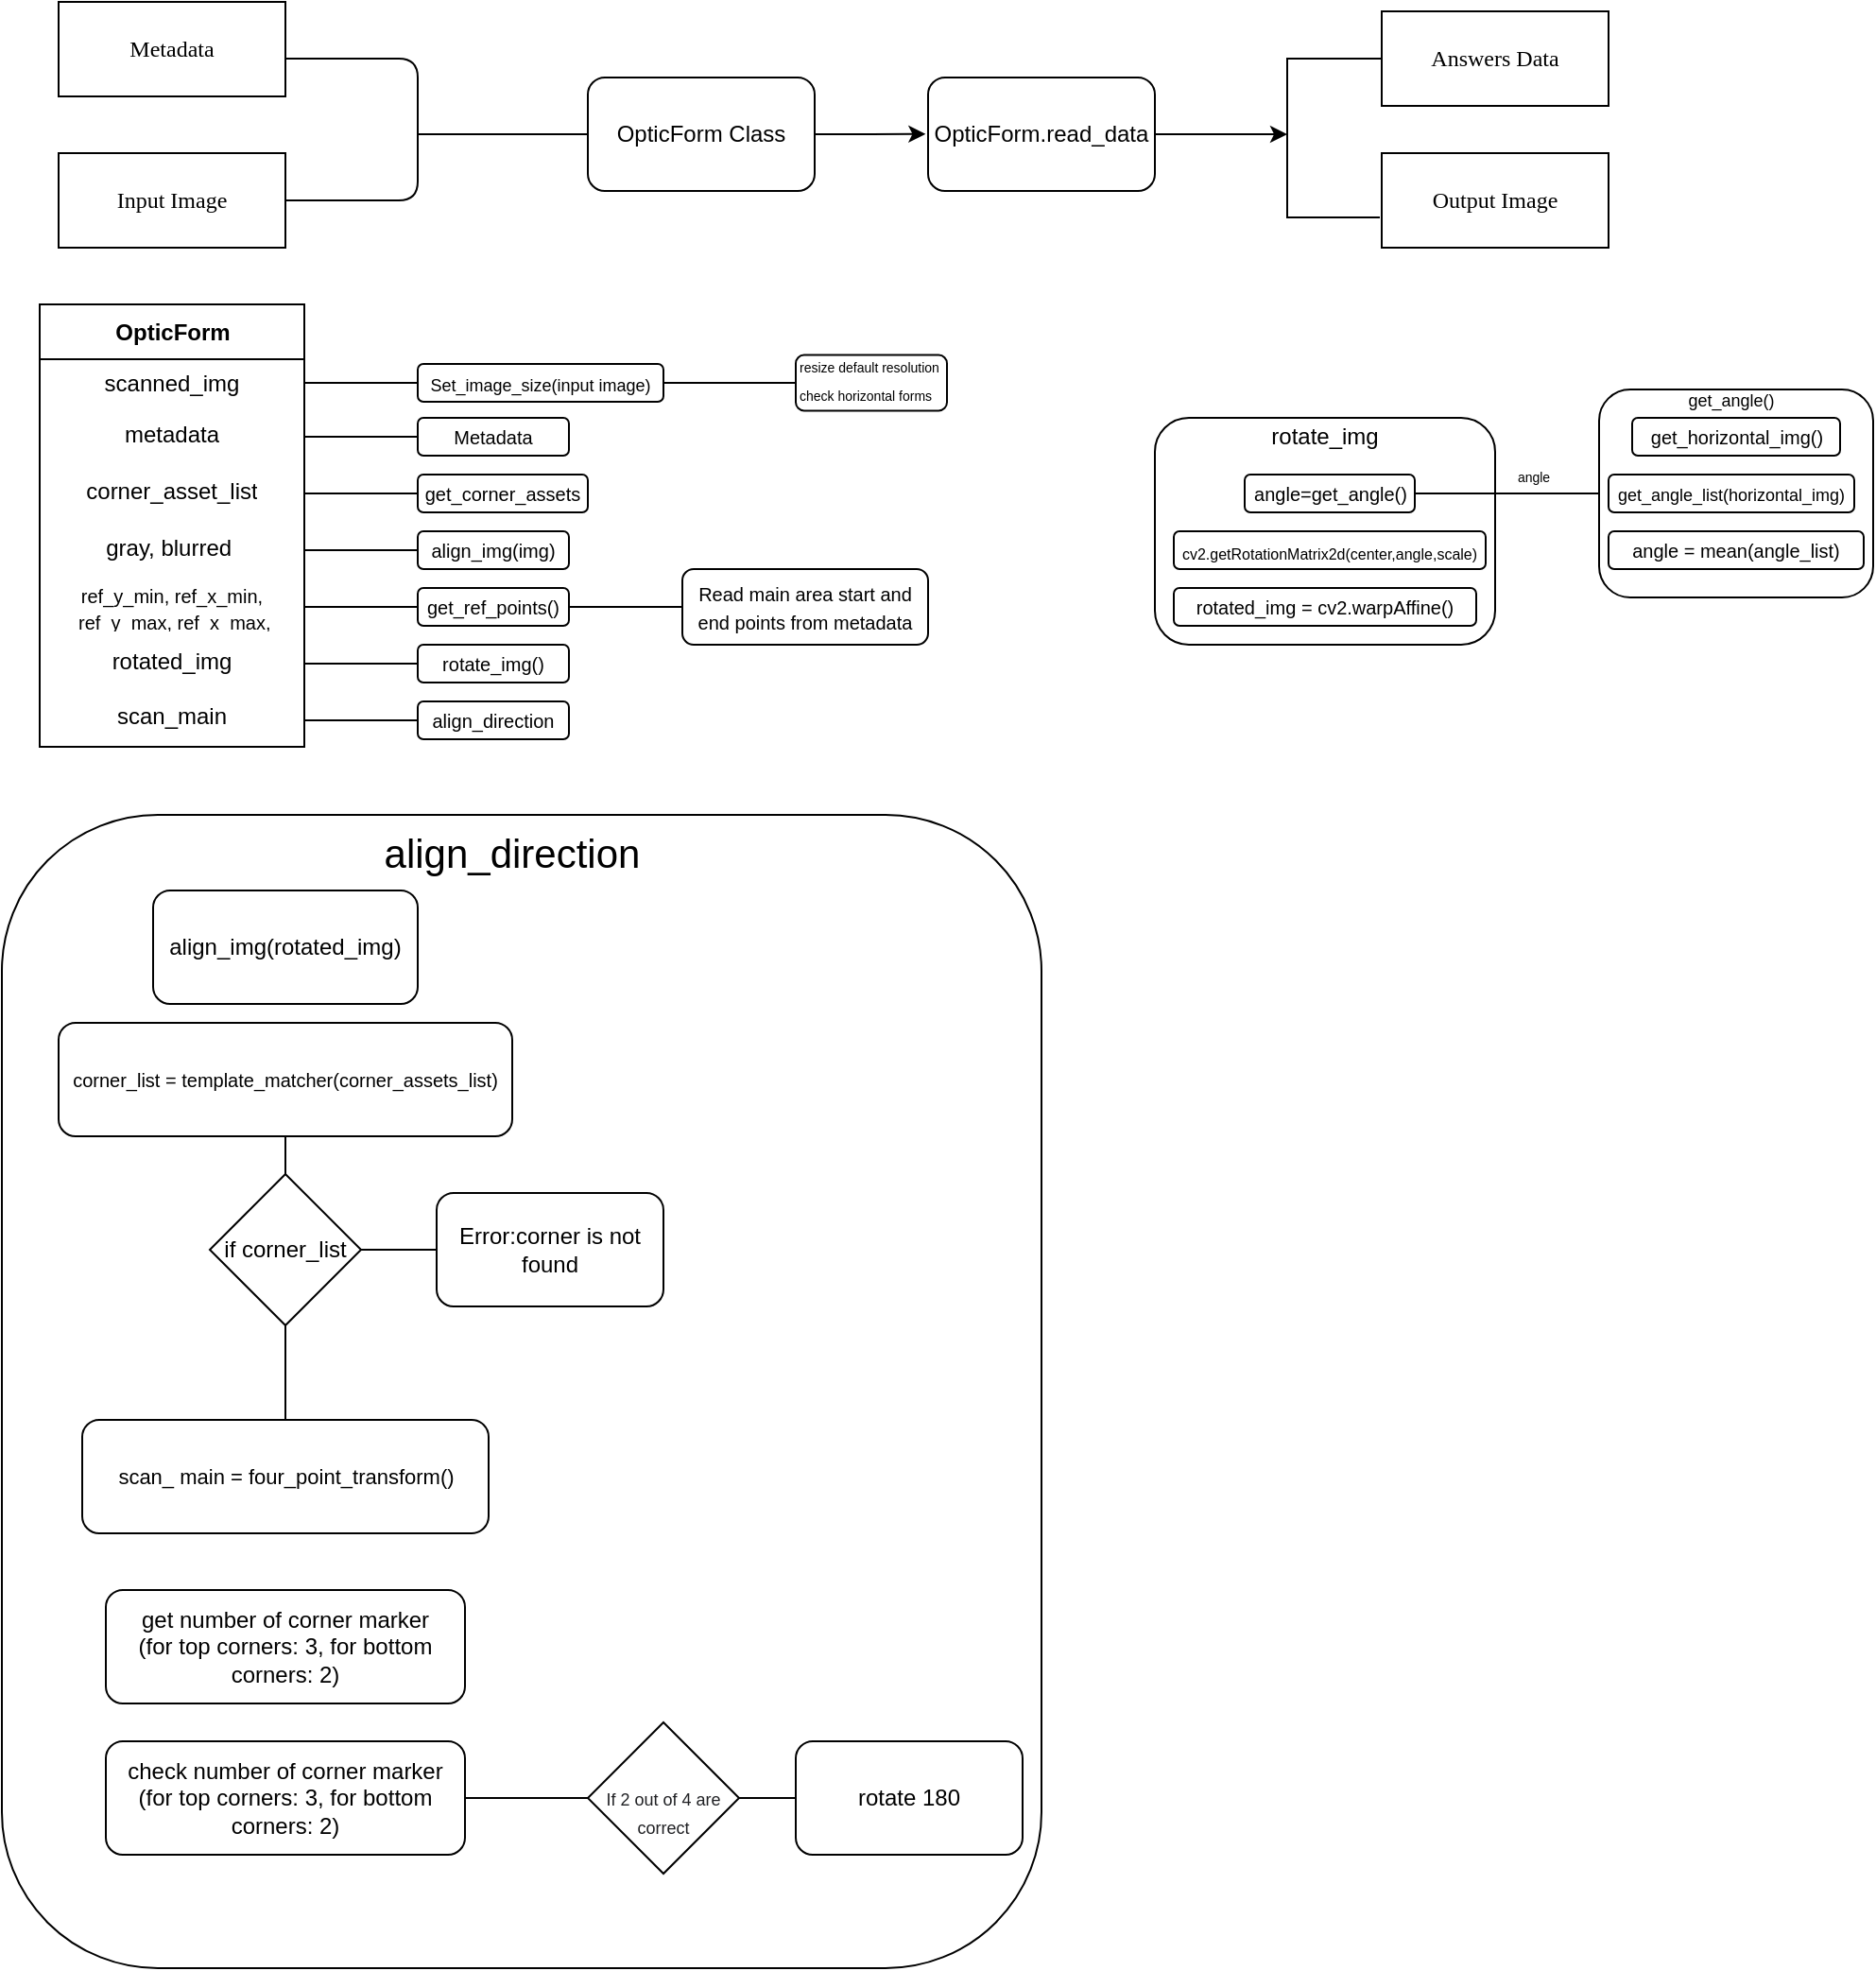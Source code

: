 <mxfile version="14.1.3" type="device"><diagram name="Page-1" id="8ce9d11a-91a2-4d17-14d8-a56ed91bf033"><mxGraphModel dx="1422" dy="1627" grid="1" gridSize="10" guides="1" tooltips="1" connect="1" arrows="1" fold="1" page="1" pageScale="1" pageWidth="1100" pageHeight="850" background="#ffffff" math="0" shadow="0"><root><mxCell id="0"/><mxCell id="1" parent="0"/><mxCell id="5DbZBJ8mzRqQ08YuD8Ly-98" value="" style="rounded=1;whiteSpace=wrap;html=1;shadow=0;" vertex="1" parent="1"><mxGeometry y="30" width="550" height="610" as="geometry"/></mxCell><mxCell id="5DbZBJ8mzRqQ08YuD8Ly-71" value="" style="rounded=1;whiteSpace=wrap;html=1;shadow=0;" vertex="1" parent="1"><mxGeometry x="610" y="-180" width="180" height="120" as="geometry"/></mxCell><mxCell id="5DbZBJ8mzRqQ08YuD8Ly-64" style="edgeStyle=orthogonalEdgeStyle;rounded=0;orthogonalLoop=1;jettySize=auto;html=1;entryX=1;entryY=0.5;entryDx=0;entryDy=0;endArrow=none;endFill=0;" edge="1" parent="1" source="5DbZBJ8mzRqQ08YuD8Ly-61" target="5DbZBJ8mzRqQ08YuD8Ly-55"><mxGeometry relative="1" as="geometry"/></mxCell><mxCell id="5DbZBJ8mzRqQ08YuD8Ly-61" value="" style="rounded=1;whiteSpace=wrap;html=1;shadow=0;" vertex="1" parent="1"><mxGeometry x="845" y="-195" width="145" height="110" as="geometry"/></mxCell><mxCell id="5DbZBJ8mzRqQ08YuD8Ly-1" value="Metadata" style="whiteSpace=wrap;html=1;rounded=0;shadow=0;comic=0;labelBackgroundColor=none;strokeWidth=1;fontFamily=Verdana;fontSize=12;align=center;" vertex="1" parent="1"><mxGeometry x="30" y="-400" width="120" height="50" as="geometry"/></mxCell><mxCell id="5DbZBJ8mzRqQ08YuD8Ly-2" value="Input Image" style="whiteSpace=wrap;html=1;rounded=0;shadow=0;comic=0;labelBackgroundColor=none;strokeWidth=1;fontFamily=Verdana;fontSize=12;align=center;" vertex="1" parent="1"><mxGeometry x="30" y="-320" width="120" height="50" as="geometry"/></mxCell><mxCell id="5DbZBJ8mzRqQ08YuD8Ly-3" value="" style="endArrow=none;html=1;exitX=1;exitY=0.5;exitDx=0;exitDy=0;" edge="1" parent="1" source="5DbZBJ8mzRqQ08YuD8Ly-2"><mxGeometry width="50" height="50" relative="1" as="geometry"><mxPoint x="500" y="30" as="sourcePoint"/><mxPoint x="150" y="-370" as="targetPoint"/><Array as="points"><mxPoint x="220" y="-295"/><mxPoint x="220" y="-335"/><mxPoint x="220" y="-370"/><mxPoint x="150" y="-370"/></Array></mxGeometry></mxCell><mxCell id="5DbZBJ8mzRqQ08YuD8Ly-8" style="edgeStyle=orthogonalEdgeStyle;rounded=0;orthogonalLoop=1;jettySize=auto;html=1;exitX=1;exitY=0.5;exitDx=0;exitDy=0;entryX=-0.011;entryY=0.498;entryDx=0;entryDy=0;entryPerimeter=0;" edge="1" parent="1" source="5DbZBJ8mzRqQ08YuD8Ly-4" target="5DbZBJ8mzRqQ08YuD8Ly-7"><mxGeometry relative="1" as="geometry"/></mxCell><mxCell id="5DbZBJ8mzRqQ08YuD8Ly-4" value="OpticForm Class" style="rounded=1;whiteSpace=wrap;html=1;" vertex="1" parent="1"><mxGeometry x="310" y="-360" width="120" height="60" as="geometry"/></mxCell><mxCell id="5DbZBJ8mzRqQ08YuD8Ly-6" value="" style="endArrow=none;html=1;entryX=0;entryY=0.5;entryDx=0;entryDy=0;" edge="1" parent="1" target="5DbZBJ8mzRqQ08YuD8Ly-4"><mxGeometry width="50" height="50" relative="1" as="geometry"><mxPoint x="220" y="-330" as="sourcePoint"/><mxPoint x="510" y="-40" as="targetPoint"/></mxGeometry></mxCell><mxCell id="5DbZBJ8mzRqQ08YuD8Ly-9" style="edgeStyle=orthogonalEdgeStyle;rounded=0;orthogonalLoop=1;jettySize=auto;html=1;" edge="1" parent="1" source="5DbZBJ8mzRqQ08YuD8Ly-7"><mxGeometry relative="1" as="geometry"><mxPoint x="680" y="-330" as="targetPoint"/></mxGeometry></mxCell><mxCell id="5DbZBJ8mzRqQ08YuD8Ly-7" value="OpticForm.read_data" style="rounded=1;whiteSpace=wrap;html=1;" vertex="1" parent="1"><mxGeometry x="490" y="-360" width="120" height="60" as="geometry"/></mxCell><mxCell id="5DbZBJ8mzRqQ08YuD8Ly-13" style="edgeStyle=orthogonalEdgeStyle;rounded=0;orthogonalLoop=1;jettySize=auto;html=1;endArrow=none;endFill=0;" edge="1" parent="1" source="5DbZBJ8mzRqQ08YuD8Ly-10"><mxGeometry relative="1" as="geometry"><mxPoint x="729" y="-286" as="targetPoint"/><Array as="points"><mxPoint x="680" y="-370"/><mxPoint x="680" y="-286"/></Array></mxGeometry></mxCell><mxCell id="5DbZBJ8mzRqQ08YuD8Ly-10" value="Answers Data" style="whiteSpace=wrap;html=1;rounded=0;shadow=0;comic=0;labelBackgroundColor=none;strokeWidth=1;fontFamily=Verdana;fontSize=12;align=center;direction=west;" vertex="1" parent="1"><mxGeometry x="730" y="-395" width="120" height="50" as="geometry"/></mxCell><mxCell id="5DbZBJ8mzRqQ08YuD8Ly-11" value="Output Image" style="whiteSpace=wrap;html=1;rounded=0;shadow=0;comic=0;labelBackgroundColor=none;strokeWidth=1;fontFamily=Verdana;fontSize=12;align=center;" vertex="1" parent="1"><mxGeometry x="730" y="-320" width="120" height="50" as="geometry"/></mxCell><mxCell id="5DbZBJ8mzRqQ08YuD8Ly-16" value="OpticForm" style="swimlane;fontStyle=1;align=center;verticalAlign=middle;childLayout=stackLayout;horizontal=1;startSize=29;horizontalStack=0;resizeParent=1;resizeParentMax=0;resizeLast=0;collapsible=0;marginBottom=0;html=1;shadow=0;" vertex="1" parent="1"><mxGeometry x="20" y="-240" width="140" height="234" as="geometry"/></mxCell><mxCell id="5DbZBJ8mzRqQ08YuD8Ly-17" value="scanned_img" style="text;html=1;strokeColor=none;fillColor=none;align=center;verticalAlign=middle;spacingLeft=4;spacingRight=4;overflow=hidden;rotatable=0;points=[[0,0.5],[1,0.5]];portConstraint=eastwest;" vertex="1" parent="5DbZBJ8mzRqQ08YuD8Ly-16"><mxGeometry y="29" width="140" height="25" as="geometry"/></mxCell><mxCell id="5DbZBJ8mzRqQ08YuD8Ly-20" value="metadata" style="text;html=1;strokeColor=none;fillColor=none;align=center;verticalAlign=middle;spacingLeft=4;spacingRight=4;overflow=hidden;rotatable=0;points=[[0,0.5],[1,0.5]];portConstraint=eastwest;" vertex="1" parent="5DbZBJ8mzRqQ08YuD8Ly-16"><mxGeometry y="54" width="140" height="30" as="geometry"/></mxCell><mxCell id="5DbZBJ8mzRqQ08YuD8Ly-18" value="corner_asset_list&lt;span style=&quot;color: rgba(0 , 0 , 0 , 0) ; font-family: monospace ; font-size: 0px&quot;&gt;%3CmxGraphModel%3E%3Croot%3E%3CmxCell%20id%3D%220%22%2F%3E%3CmxCell%20id%3D%221%22%20parent%3D%220%22%2F%3E%3CmxCell%20id%3D%222%22%20value%3D%22metadata%22%20style%3D%22text%3Bhtml%3D1%3BstrokeColor%3Dnone%3BfillColor%3Dnone%3Balign%3Dcenter%3BverticalAlign%3Dmiddle%3BspacingLeft%3D4%3BspacingRight%3D4%3Boverflow%3Dhidden%3Brotatable%3D0%3Bpoints%3D%5B%5B0%2C0.5%5D%2C%5B1%2C0.5%5D%5D%3BportConstraint%3Deastwest%3B%22%20vertex%3D%221%22%20parent%3D%221%22%3E%3CmxGeometry%20x%3D%2230%22%20y%3D%22-156%22%20width%3D%22140%22%20height%3D%2230%22%20as%3D%22geometry%22%2F%3E%3C%2FmxCell%3E%3C%2Froot%3E%3C%2FmxGraphModel%3E&lt;/span&gt;" style="text;html=1;strokeColor=none;fillColor=none;align=center;verticalAlign=middle;spacingLeft=4;spacingRight=4;overflow=hidden;rotatable=0;points=[[0,0.5],[1,0.5]];portConstraint=eastwest;" vertex="1" parent="5DbZBJ8mzRqQ08YuD8Ly-16"><mxGeometry y="84" width="140" height="30" as="geometry"/></mxCell><mxCell id="5DbZBJ8mzRqQ08YuD8Ly-21" value="gray, blurred&amp;nbsp;" style="text;html=1;strokeColor=none;fillColor=none;align=center;verticalAlign=middle;spacingLeft=4;spacingRight=4;overflow=hidden;rotatable=0;points=[[0,0.5],[1,0.5]];portConstraint=eastwest;" vertex="1" parent="5DbZBJ8mzRqQ08YuD8Ly-16"><mxGeometry y="114" width="140" height="30" as="geometry"/></mxCell><mxCell id="5DbZBJ8mzRqQ08YuD8Ly-27" value="&lt;font style=&quot;font-size: 10px&quot;&gt;ref_y_min, ref_x_min,&lt;br&gt;&amp;nbsp;ref_y_max, ref_x_max,&lt;/font&gt;" style="text;html=1;strokeColor=none;fillColor=none;align=center;verticalAlign=middle;spacingLeft=4;spacingRight=4;overflow=hidden;rotatable=0;points=[[0,0.5],[1,0.5]];portConstraint=eastwest;" vertex="1" parent="5DbZBJ8mzRqQ08YuD8Ly-16"><mxGeometry y="144" width="140" height="30" as="geometry"/></mxCell><mxCell id="5DbZBJ8mzRqQ08YuD8Ly-28" value="rotated_img" style="text;html=1;strokeColor=none;fillColor=none;align=center;verticalAlign=middle;spacingLeft=4;spacingRight=4;overflow=hidden;rotatable=0;points=[[0,0.5],[1,0.5]];portConstraint=eastwest;" vertex="1" parent="5DbZBJ8mzRqQ08YuD8Ly-16"><mxGeometry y="174" width="140" height="30" as="geometry"/></mxCell><mxCell id="5DbZBJ8mzRqQ08YuD8Ly-29" value="&lt;div&gt;&lt;font face=&quot;helvetica&quot;&gt;scan_main&lt;/font&gt;&lt;/div&gt;" style="text;whiteSpace=wrap;html=1;align=center;" vertex="1" parent="5DbZBJ8mzRqQ08YuD8Ly-16"><mxGeometry y="204" width="140" height="30" as="geometry"/></mxCell><mxCell id="5DbZBJ8mzRqQ08YuD8Ly-31" style="edgeStyle=orthogonalEdgeStyle;rounded=0;orthogonalLoop=1;jettySize=auto;html=1;entryX=1;entryY=0.5;entryDx=0;entryDy=0;endArrow=none;endFill=0;" edge="1" parent="1" source="5DbZBJ8mzRqQ08YuD8Ly-30" target="5DbZBJ8mzRqQ08YuD8Ly-17"><mxGeometry relative="1" as="geometry"/></mxCell><mxCell id="5DbZBJ8mzRqQ08YuD8Ly-39" style="edgeStyle=orthogonalEdgeStyle;rounded=0;orthogonalLoop=1;jettySize=auto;html=1;exitX=1;exitY=0.5;exitDx=0;exitDy=0;entryX=0;entryY=0.5;entryDx=0;entryDy=0;endArrow=none;endFill=0;" edge="1" parent="1" source="5DbZBJ8mzRqQ08YuD8Ly-30" target="5DbZBJ8mzRqQ08YuD8Ly-38"><mxGeometry relative="1" as="geometry"/></mxCell><mxCell id="5DbZBJ8mzRqQ08YuD8Ly-30" value="&lt;font style=&quot;font-size: 9px&quot;&gt;Set_image_size(input image)&lt;/font&gt;" style="rounded=1;whiteSpace=wrap;html=1;shadow=0;" vertex="1" parent="1"><mxGeometry x="220" y="-208.5" width="130" height="20" as="geometry"/></mxCell><mxCell id="5DbZBJ8mzRqQ08YuD8Ly-34" style="edgeStyle=orthogonalEdgeStyle;rounded=0;orthogonalLoop=1;jettySize=auto;html=1;entryX=1;entryY=0.5;entryDx=0;entryDy=0;endArrow=none;endFill=0;" edge="1" parent="1" source="5DbZBJ8mzRqQ08YuD8Ly-35"><mxGeometry relative="1" as="geometry"><mxPoint x="160" y="-170" as="targetPoint"/></mxGeometry></mxCell><mxCell id="5DbZBJ8mzRqQ08YuD8Ly-35" value="&lt;font style=&quot;font-size: 10px&quot;&gt;Metadata&lt;/font&gt;" style="rounded=1;whiteSpace=wrap;html=1;shadow=0;" vertex="1" parent="1"><mxGeometry x="220" y="-180" width="80" height="20" as="geometry"/></mxCell><mxCell id="5DbZBJ8mzRqQ08YuD8Ly-36" style="edgeStyle=orthogonalEdgeStyle;rounded=0;orthogonalLoop=1;jettySize=auto;html=1;entryX=1;entryY=0.5;entryDx=0;entryDy=0;endArrow=none;endFill=0;" edge="1" parent="1" source="5DbZBJ8mzRqQ08YuD8Ly-37"><mxGeometry relative="1" as="geometry"><mxPoint x="160" y="-140" as="targetPoint"/></mxGeometry></mxCell><mxCell id="5DbZBJ8mzRqQ08YuD8Ly-37" value="&lt;font style=&quot;font-size: 10px&quot;&gt;get_corner_assets&lt;/font&gt;" style="rounded=1;whiteSpace=wrap;html=1;shadow=0;" vertex="1" parent="1"><mxGeometry x="220" y="-150" width="90" height="20" as="geometry"/></mxCell><mxCell id="5DbZBJ8mzRqQ08YuD8Ly-38" value="&lt;font style=&quot;font-size: 7px&quot;&gt;resize default resolution&lt;br&gt;check horizontal forms&lt;br&gt;&lt;/font&gt;" style="rounded=1;whiteSpace=wrap;html=1;shadow=0;align=left;verticalAlign=bottom;" vertex="1" parent="1"><mxGeometry x="420" y="-213.19" width="80" height="29.38" as="geometry"/></mxCell><mxCell id="5DbZBJ8mzRqQ08YuD8Ly-43" style="edgeStyle=orthogonalEdgeStyle;rounded=0;orthogonalLoop=1;jettySize=auto;html=1;entryX=1;entryY=0.5;entryDx=0;entryDy=0;endArrow=none;endFill=0;" edge="1" parent="1" source="5DbZBJ8mzRqQ08YuD8Ly-44"><mxGeometry relative="1" as="geometry"><mxPoint x="160" y="-110" as="targetPoint"/></mxGeometry></mxCell><mxCell id="5DbZBJ8mzRqQ08YuD8Ly-44" value="&lt;font style=&quot;font-size: 10px&quot;&gt;align_img(img)&lt;/font&gt;" style="rounded=1;whiteSpace=wrap;html=1;shadow=0;" vertex="1" parent="1"><mxGeometry x="220" y="-120" width="80" height="20" as="geometry"/></mxCell><mxCell id="5DbZBJ8mzRqQ08YuD8Ly-45" style="edgeStyle=orthogonalEdgeStyle;rounded=0;orthogonalLoop=1;jettySize=auto;html=1;entryX=1;entryY=0.5;entryDx=0;entryDy=0;endArrow=none;endFill=0;" edge="1" parent="1" source="5DbZBJ8mzRqQ08YuD8Ly-46"><mxGeometry relative="1" as="geometry"><mxPoint x="160" y="-80" as="targetPoint"/></mxGeometry></mxCell><mxCell id="5DbZBJ8mzRqQ08YuD8Ly-46" value="&lt;font style=&quot;font-size: 10px&quot;&gt;get_ref_points()&lt;/font&gt;" style="rounded=1;whiteSpace=wrap;html=1;shadow=0;" vertex="1" parent="1"><mxGeometry x="220" y="-90" width="80" height="20" as="geometry"/></mxCell><mxCell id="5DbZBJ8mzRqQ08YuD8Ly-47" style="edgeStyle=orthogonalEdgeStyle;rounded=0;orthogonalLoop=1;jettySize=auto;html=1;entryX=1;entryY=0.5;entryDx=0;entryDy=0;endArrow=none;endFill=0;" edge="1" parent="1" source="5DbZBJ8mzRqQ08YuD8Ly-48"><mxGeometry relative="1" as="geometry"><mxPoint x="160" y="-50" as="targetPoint"/></mxGeometry></mxCell><mxCell id="5DbZBJ8mzRqQ08YuD8Ly-48" value="&lt;font style=&quot;font-size: 10px&quot;&gt;rotate_img()&lt;/font&gt;" style="rounded=1;whiteSpace=wrap;html=1;shadow=0;" vertex="1" parent="1"><mxGeometry x="220" y="-60" width="80" height="20" as="geometry"/></mxCell><mxCell id="5DbZBJ8mzRqQ08YuD8Ly-49" style="edgeStyle=orthogonalEdgeStyle;rounded=0;orthogonalLoop=1;jettySize=auto;html=1;entryX=1;entryY=0.5;entryDx=0;entryDy=0;endArrow=none;endFill=0;" edge="1" parent="1" source="5DbZBJ8mzRqQ08YuD8Ly-50"><mxGeometry relative="1" as="geometry"><mxPoint x="160" y="-20" as="targetPoint"/></mxGeometry></mxCell><mxCell id="5DbZBJ8mzRqQ08YuD8Ly-50" value="&lt;font style=&quot;font-size: 10px&quot;&gt;align_direction&lt;/font&gt;" style="rounded=1;whiteSpace=wrap;html=1;shadow=0;" vertex="1" parent="1"><mxGeometry x="220" y="-30" width="80" height="20" as="geometry"/></mxCell><mxCell id="5DbZBJ8mzRqQ08YuD8Ly-51" style="edgeStyle=orthogonalEdgeStyle;rounded=0;orthogonalLoop=1;jettySize=auto;html=1;entryX=1;entryY=0.5;entryDx=0;entryDy=0;endArrow=none;endFill=0;" edge="1" parent="1" source="5DbZBJ8mzRqQ08YuD8Ly-52"><mxGeometry relative="1" as="geometry"><mxPoint x="300" y="-80" as="targetPoint"/></mxGeometry></mxCell><mxCell id="5DbZBJ8mzRqQ08YuD8Ly-52" value="&lt;font style=&quot;font-size: 10px&quot;&gt;Read main area start and end points from metadata&lt;/font&gt;" style="rounded=1;whiteSpace=wrap;html=1;shadow=0;" vertex="1" parent="1"><mxGeometry x="360" y="-100" width="130" height="40" as="geometry"/></mxCell><mxCell id="5DbZBJ8mzRqQ08YuD8Ly-55" value="&lt;font style=&quot;font-size: 10px&quot;&gt;angle=get_angle()&lt;/font&gt;" style="rounded=1;whiteSpace=wrap;html=1;shadow=0;" vertex="1" parent="1"><mxGeometry x="657.5" y="-150" width="90" height="20" as="geometry"/></mxCell><mxCell id="5DbZBJ8mzRqQ08YuD8Ly-57" value="&lt;font style=&quot;font-size: 9px&quot;&gt;get_angle_list(horizontal_img)&lt;/font&gt;" style="rounded=1;whiteSpace=wrap;html=1;shadow=0;" vertex="1" parent="1"><mxGeometry x="850" y="-150" width="130" height="20" as="geometry"/></mxCell><mxCell id="5DbZBJ8mzRqQ08YuD8Ly-59" value="&lt;span style=&quot;font-size: 10px&quot;&gt;get_horizontal_img()&lt;/span&gt;" style="rounded=1;whiteSpace=wrap;html=1;shadow=0;" vertex="1" parent="1"><mxGeometry x="862.5" y="-180" width="110" height="20" as="geometry"/></mxCell><mxCell id="5DbZBJ8mzRqQ08YuD8Ly-63" value="&lt;font style=&quot;font-size: 10px&quot;&gt;angle = mean(angle_list)&lt;/font&gt;" style="rounded=1;whiteSpace=wrap;html=1;shadow=0;" vertex="1" parent="1"><mxGeometry x="850" y="-120" width="135" height="20" as="geometry"/></mxCell><mxCell id="5DbZBJ8mzRqQ08YuD8Ly-65" style="edgeStyle=orthogonalEdgeStyle;rounded=0;orthogonalLoop=1;jettySize=auto;html=1;exitX=0.75;exitY=1;exitDx=0;exitDy=0;entryX=0.626;entryY=0.993;entryDx=0;entryDy=0;entryPerimeter=0;endArrow=none;endFill=0;" edge="1" parent="1" source="5DbZBJ8mzRqQ08YuD8Ly-57" target="5DbZBJ8mzRqQ08YuD8Ly-57"><mxGeometry relative="1" as="geometry"/></mxCell><mxCell id="5DbZBJ8mzRqQ08YuD8Ly-66" value="&lt;font style=&quot;font-size: 9px&quot;&gt;get_angle()&lt;/font&gt;" style="text;html=1;strokeColor=none;fillColor=none;align=center;verticalAlign=middle;whiteSpace=wrap;rounded=0;shadow=0;" vertex="1" parent="1"><mxGeometry x="895" y="-200" width="40" height="20" as="geometry"/></mxCell><mxCell id="5DbZBJ8mzRqQ08YuD8Ly-67" value="&lt;font style=&quot;font-size: 7px&quot;&gt;angle&lt;/font&gt;" style="text;html=1;align=center;verticalAlign=middle;resizable=0;points=[];autosize=1;" vertex="1" parent="1"><mxGeometry x="795" y="-160" width="30" height="20" as="geometry"/></mxCell><mxCell id="5DbZBJ8mzRqQ08YuD8Ly-68" value="&lt;font style=&quot;font-size: 8px&quot;&gt;cv2.getRotationMatrix2d(center,angle,scale)&lt;/font&gt;" style="rounded=1;whiteSpace=wrap;html=1;shadow=0;verticalAlign=bottom;" vertex="1" parent="1"><mxGeometry x="620" y="-120" width="165" height="20" as="geometry"/></mxCell><mxCell id="5DbZBJ8mzRqQ08YuD8Ly-70" value="&lt;font style=&quot;font-size: 10px&quot;&gt;rotated_img = cv2.warpAffine()&lt;/font&gt;" style="rounded=1;whiteSpace=wrap;html=1;shadow=0;" vertex="1" parent="1"><mxGeometry x="620" y="-90" width="160" height="20" as="geometry"/></mxCell><mxCell id="5DbZBJ8mzRqQ08YuD8Ly-72" value="rotate_img" style="text;html=1;strokeColor=none;fillColor=none;align=center;verticalAlign=middle;whiteSpace=wrap;rounded=0;shadow=0;" vertex="1" parent="1"><mxGeometry x="680" y="-180" width="40" height="20" as="geometry"/></mxCell><mxCell id="5DbZBJ8mzRqQ08YuD8Ly-74" value="align_img(rotated_img)" style="rounded=1;whiteSpace=wrap;html=1;shadow=0;" vertex="1" parent="1"><mxGeometry x="80" y="70" width="140" height="60" as="geometry"/></mxCell><mxCell id="5DbZBJ8mzRqQ08YuD8Ly-83" style="edgeStyle=orthogonalEdgeStyle;rounded=0;orthogonalLoop=1;jettySize=auto;html=1;entryX=0.5;entryY=0;entryDx=0;entryDy=0;endArrow=none;endFill=0;" edge="1" parent="1" source="5DbZBJ8mzRqQ08YuD8Ly-76" target="5DbZBJ8mzRqQ08YuD8Ly-82"><mxGeometry relative="1" as="geometry"/></mxCell><mxCell id="5DbZBJ8mzRqQ08YuD8Ly-76" value="&lt;font style=&quot;font-size: 10px&quot;&gt;corner_list = template_matcher(corner_assets_list)&lt;/font&gt;" style="rounded=1;whiteSpace=wrap;html=1;shadow=0;" vertex="1" parent="1"><mxGeometry x="30" y="140" width="240" height="60" as="geometry"/></mxCell><mxCell id="5DbZBJ8mzRqQ08YuD8Ly-84" style="edgeStyle=orthogonalEdgeStyle;rounded=0;orthogonalLoop=1;jettySize=auto;html=1;endArrow=none;endFill=0;" edge="1" parent="1" source="5DbZBJ8mzRqQ08YuD8Ly-82" target="5DbZBJ8mzRqQ08YuD8Ly-85"><mxGeometry relative="1" as="geometry"><mxPoint x="240" y="260" as="targetPoint"/></mxGeometry></mxCell><mxCell id="5DbZBJ8mzRqQ08YuD8Ly-87" style="edgeStyle=orthogonalEdgeStyle;rounded=0;orthogonalLoop=1;jettySize=auto;html=1;exitX=0.5;exitY=1;exitDx=0;exitDy=0;entryX=0.5;entryY=0;entryDx=0;entryDy=0;endArrow=none;endFill=0;" edge="1" parent="1" source="5DbZBJ8mzRqQ08YuD8Ly-82" target="5DbZBJ8mzRqQ08YuD8Ly-86"><mxGeometry relative="1" as="geometry"/></mxCell><mxCell id="5DbZBJ8mzRqQ08YuD8Ly-82" value="if corner_list" style="rhombus;whiteSpace=wrap;html=1;shadow=0;" vertex="1" parent="1"><mxGeometry x="110" y="220" width="80" height="80" as="geometry"/></mxCell><mxCell id="5DbZBJ8mzRqQ08YuD8Ly-85" value="Error:corner is not found" style="rounded=1;whiteSpace=wrap;html=1;" vertex="1" parent="1"><mxGeometry x="230" y="230" width="120" height="60" as="geometry"/></mxCell><mxCell id="5DbZBJ8mzRqQ08YuD8Ly-86" value="&lt;font style=&quot;font-size: 11px&quot;&gt;scan_ main = four_point_transform()&lt;/font&gt;" style="rounded=1;whiteSpace=wrap;html=1;shadow=0;" vertex="1" parent="1"><mxGeometry x="42.5" y="350" width="215" height="60" as="geometry"/></mxCell><mxCell id="5DbZBJ8mzRqQ08YuD8Ly-88" value="get number of corner marker&lt;br&gt;(for top corners: 3, for bottom corners: 2)" style="rounded=1;whiteSpace=wrap;html=1;shadow=0;" vertex="1" parent="1"><mxGeometry x="55" y="440" width="190" height="60" as="geometry"/></mxCell><mxCell id="5DbZBJ8mzRqQ08YuD8Ly-96" style="edgeStyle=orthogonalEdgeStyle;rounded=0;orthogonalLoop=1;jettySize=auto;html=1;entryX=0;entryY=0.5;entryDx=0;entryDy=0;endArrow=none;endFill=0;" edge="1" parent="1" source="5DbZBJ8mzRqQ08YuD8Ly-91" target="5DbZBJ8mzRqQ08YuD8Ly-95"><mxGeometry relative="1" as="geometry"/></mxCell><mxCell id="5DbZBJ8mzRqQ08YuD8Ly-91" value="&lt;font style=&quot;font-size: 9px&quot;&gt;&lt;br class=&quot;Apple-interchange-newline&quot;&gt;&lt;span style=&quot;color: rgb(32 , 33 , 36) ; font-family: &amp;#34;google sans&amp;#34; , &amp;#34;arial&amp;#34; , sans-serif ; text-align: left&quot;&gt;If 2 out of 4 are correct&lt;/span&gt;&lt;/font&gt;" style="rhombus;whiteSpace=wrap;html=1;shadow=0;" vertex="1" parent="1"><mxGeometry x="310" y="510" width="80" height="80" as="geometry"/></mxCell><mxCell id="5DbZBJ8mzRqQ08YuD8Ly-93" style="edgeStyle=orthogonalEdgeStyle;rounded=0;orthogonalLoop=1;jettySize=auto;html=1;endArrow=none;endFill=0;" edge="1" parent="1" source="5DbZBJ8mzRqQ08YuD8Ly-92"><mxGeometry relative="1" as="geometry"><mxPoint x="310" y="550" as="targetPoint"/></mxGeometry></mxCell><mxCell id="5DbZBJ8mzRqQ08YuD8Ly-92" value="check number of corner marker&lt;br&gt;(for top corners: 3, for bottom corners: 2)" style="rounded=1;whiteSpace=wrap;html=1;shadow=0;" vertex="1" parent="1"><mxGeometry x="55" y="520" width="190" height="60" as="geometry"/></mxCell><mxCell id="5DbZBJ8mzRqQ08YuD8Ly-95" value="rotate 180&lt;br&gt;" style="rounded=1;whiteSpace=wrap;html=1;shadow=0;" vertex="1" parent="1"><mxGeometry x="420" y="520" width="120" height="60" as="geometry"/></mxCell><mxCell id="5DbZBJ8mzRqQ08YuD8Ly-99" value="&lt;font style=&quot;font-size: 21px&quot;&gt;align_direction&lt;/font&gt;" style="text;html=1;strokeColor=none;fillColor=none;align=center;verticalAlign=middle;whiteSpace=wrap;rounded=0;shadow=0;" vertex="1" parent="1"><mxGeometry x="250" y="40" width="40" height="20" as="geometry"/></mxCell></root></mxGraphModel></diagram></mxfile>